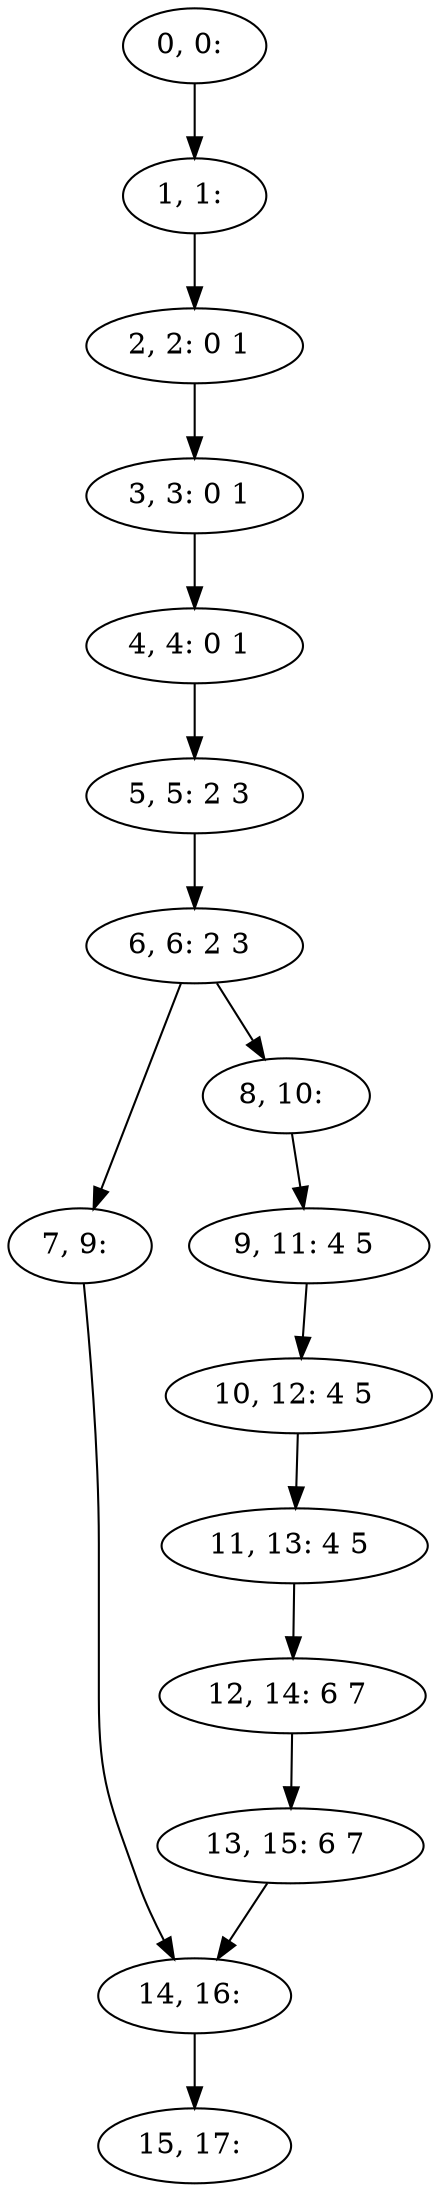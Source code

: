 digraph G {
0[label="0, 0: "];
1[label="1, 1: "];
2[label="2, 2: 0 1 "];
3[label="3, 3: 0 1 "];
4[label="4, 4: 0 1 "];
5[label="5, 5: 2 3 "];
6[label="6, 6: 2 3 "];
7[label="7, 9: "];
8[label="8, 10: "];
9[label="9, 11: 4 5 "];
10[label="10, 12: 4 5 "];
11[label="11, 13: 4 5 "];
12[label="12, 14: 6 7 "];
13[label="13, 15: 6 7 "];
14[label="14, 16: "];
15[label="15, 17: "];
0->1 ;
1->2 ;
2->3 ;
3->4 ;
4->5 ;
5->6 ;
6->7 ;
6->8 ;
7->14 ;
8->9 ;
9->10 ;
10->11 ;
11->12 ;
12->13 ;
13->14 ;
14->15 ;
}
